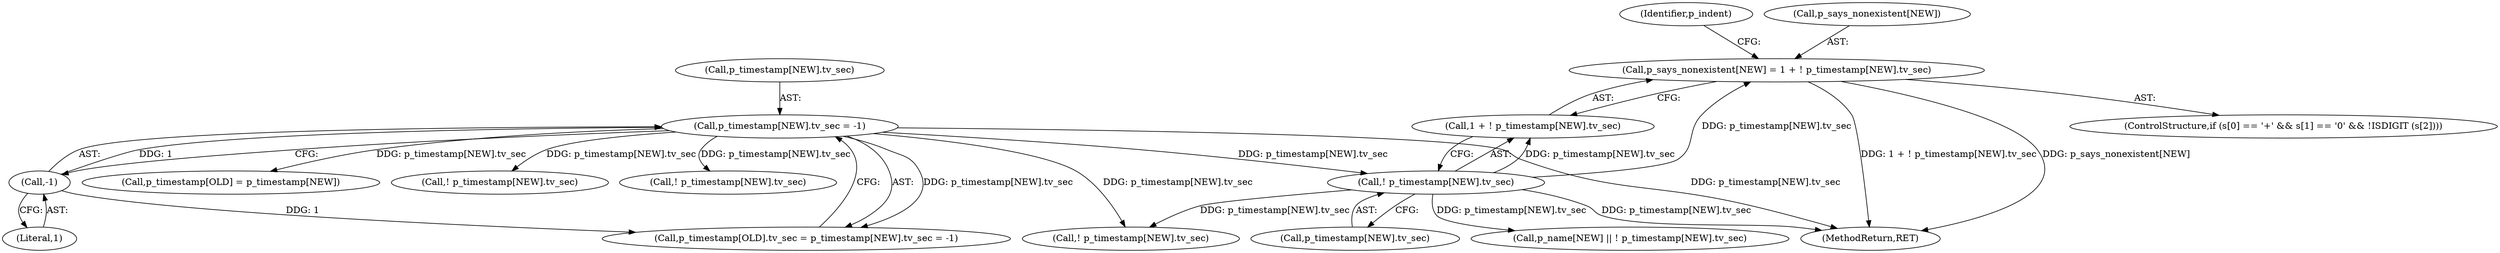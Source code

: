 digraph "0_savannah_f290f48a621867084884bfff87f8093c15195e6a@array" {
"1001367" [label="(Call,p_says_nonexistent[NEW] = 1 + ! p_timestamp[NEW].tv_sec)"];
"1001373" [label="(Call,! p_timestamp[NEW].tv_sec)"];
"1000319" [label="(Call,p_timestamp[NEW].tv_sec = -1)"];
"1000325" [label="(Call,-1)"];
"1002164" [label="(MethodReturn,RET)"];
"1001373" [label="(Call,! p_timestamp[NEW].tv_sec)"];
"1001374" [label="(Call,p_timestamp[NEW].tv_sec)"];
"1000319" [label="(Call,p_timestamp[NEW].tv_sec = -1)"];
"1000313" [label="(Call,p_timestamp[OLD].tv_sec = p_timestamp[NEW].tv_sec = -1)"];
"1000320" [label="(Call,p_timestamp[NEW].tv_sec)"];
"1001367" [label="(Call,p_says_nonexistent[NEW] = 1 + ! p_timestamp[NEW].tv_sec)"];
"1001349" [label="(ControlStructure,if (s[0] == '+' && s[1] == '0' && !ISDIGIT (s[2])))"];
"1001409" [label="(Call,! p_timestamp[NEW].tv_sec)"];
"1001257" [label="(Call,p_timestamp[OLD] = p_timestamp[NEW])"];
"1001551" [label="(Call,! p_timestamp[NEW].tv_sec)"];
"1001371" [label="(Call,1 + ! p_timestamp[NEW].tv_sec)"];
"1001380" [label="(Identifier,p_indent)"];
"1001405" [label="(Call,p_name[NEW] || ! p_timestamp[NEW].tv_sec)"];
"1001368" [label="(Call,p_says_nonexistent[NEW])"];
"1000326" [label="(Literal,1)"];
"1001578" [label="(Call,! p_timestamp[NEW].tv_sec)"];
"1000325" [label="(Call,-1)"];
"1001367" -> "1001349"  [label="AST: "];
"1001367" -> "1001371"  [label="CFG: "];
"1001368" -> "1001367"  [label="AST: "];
"1001371" -> "1001367"  [label="AST: "];
"1001380" -> "1001367"  [label="CFG: "];
"1001367" -> "1002164"  [label="DDG: 1 + ! p_timestamp[NEW].tv_sec"];
"1001367" -> "1002164"  [label="DDG: p_says_nonexistent[NEW]"];
"1001373" -> "1001367"  [label="DDG: p_timestamp[NEW].tv_sec"];
"1001373" -> "1001371"  [label="AST: "];
"1001373" -> "1001374"  [label="CFG: "];
"1001374" -> "1001373"  [label="AST: "];
"1001371" -> "1001373"  [label="CFG: "];
"1001373" -> "1002164"  [label="DDG: p_timestamp[NEW].tv_sec"];
"1001373" -> "1001371"  [label="DDG: p_timestamp[NEW].tv_sec"];
"1000319" -> "1001373"  [label="DDG: p_timestamp[NEW].tv_sec"];
"1001373" -> "1001405"  [label="DDG: p_timestamp[NEW].tv_sec"];
"1001373" -> "1001409"  [label="DDG: p_timestamp[NEW].tv_sec"];
"1000319" -> "1000313"  [label="AST: "];
"1000319" -> "1000325"  [label="CFG: "];
"1000320" -> "1000319"  [label="AST: "];
"1000325" -> "1000319"  [label="AST: "];
"1000313" -> "1000319"  [label="CFG: "];
"1000319" -> "1002164"  [label="DDG: p_timestamp[NEW].tv_sec"];
"1000319" -> "1000313"  [label="DDG: p_timestamp[NEW].tv_sec"];
"1000325" -> "1000319"  [label="DDG: 1"];
"1000319" -> "1001257"  [label="DDG: p_timestamp[NEW].tv_sec"];
"1000319" -> "1001409"  [label="DDG: p_timestamp[NEW].tv_sec"];
"1000319" -> "1001551"  [label="DDG: p_timestamp[NEW].tv_sec"];
"1000319" -> "1001578"  [label="DDG: p_timestamp[NEW].tv_sec"];
"1000325" -> "1000326"  [label="CFG: "];
"1000326" -> "1000325"  [label="AST: "];
"1000325" -> "1000313"  [label="DDG: 1"];
}
